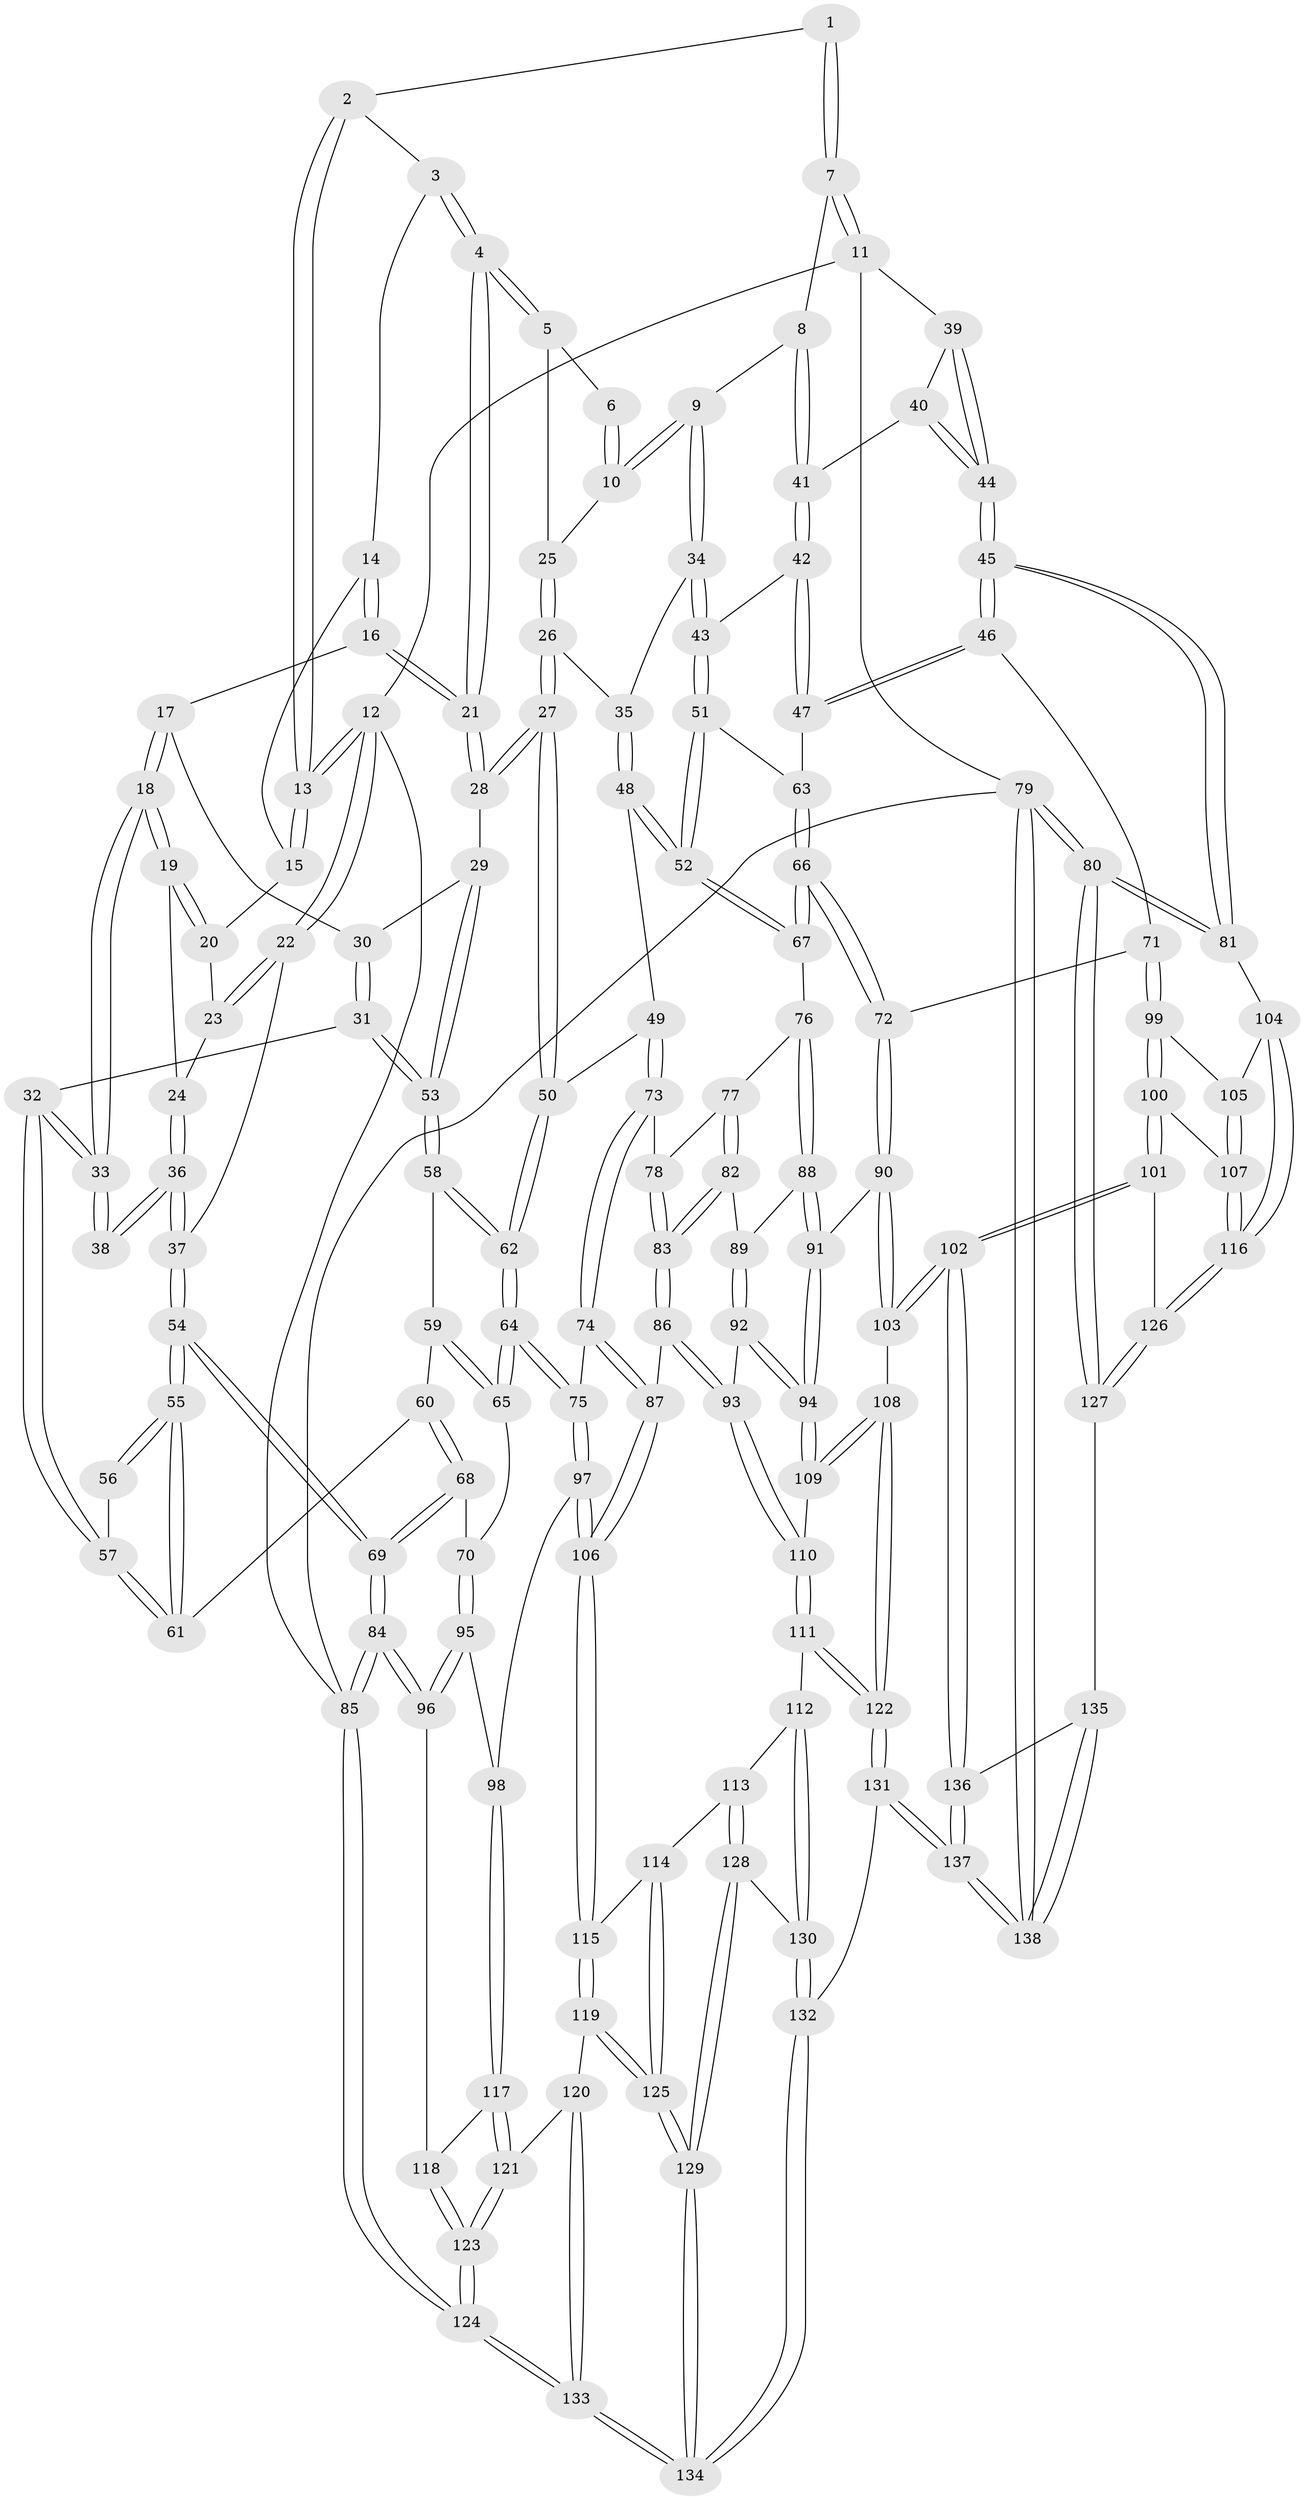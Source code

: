 // Generated by graph-tools (version 1.1) at 2025/03/03/09/25 03:03:19]
// undirected, 138 vertices, 342 edges
graph export_dot {
graph [start="1"]
  node [color=gray90,style=filled];
  1 [pos="+0.5531134404345699+0"];
  2 [pos="+0.22415388964694097+0"];
  3 [pos="+0.2374400709998937+0"];
  4 [pos="+0.39673485609789455+0.17344424851679976"];
  5 [pos="+0.4682886555512997+0.15507993335848208"];
  6 [pos="+0.5300521221223491+0.007975236709460352"];
  7 [pos="+1+0"];
  8 [pos="+0.8196948020860036+0.156480844203387"];
  9 [pos="+0.8151668143454497+0.16015027485053968"];
  10 [pos="+0.729330670855347+0.16773353519470985"];
  11 [pos="+1+0"];
  12 [pos="+0+0"];
  13 [pos="+0+0"];
  14 [pos="+0.15122119834158812+0.14108982477267354"];
  15 [pos="+0.08185411460861519+0.15396112683220087"];
  16 [pos="+0.19272100947590573+0.19758873468883267"];
  17 [pos="+0.1835800978102926+0.2505252259178738"];
  18 [pos="+0.09202603166979009+0.2996548656004619"];
  19 [pos="+0.08120349653492426+0.2884100223932887"];
  20 [pos="+0.06420809223904517+0.17897246944405945"];
  21 [pos="+0.3921643851149199+0.18087776249334309"];
  22 [pos="+0+0.26209264057534976"];
  23 [pos="+0+0.21353736038262114"];
  24 [pos="+0.07517820211200804+0.28739976651949567"];
  25 [pos="+0.5857164928630344+0.20393572077194547"];
  26 [pos="+0.5694698259578149+0.31648953729646206"];
  27 [pos="+0.39473330415897107+0.35703715735930114"];
  28 [pos="+0.37313132782898806+0.32517458965337176"];
  29 [pos="+0.27539645989483214+0.3428656151891079"];
  30 [pos="+0.1918232059461883+0.2624428159209003"];
  31 [pos="+0.1570754429243364+0.3855188494667161"];
  32 [pos="+0.0997582377316644+0.3765712246152921"];
  33 [pos="+0.0901048355949111+0.3585023835470466"];
  34 [pos="+0.7861125778496052+0.26349172101988855"];
  35 [pos="+0.5886318930211594+0.35170381055522276"];
  36 [pos="+0+0.298617121957818"];
  37 [pos="+0+0.2742855829412813"];
  38 [pos="+0.062022676002152805+0.35795830859620337"];
  39 [pos="+1+0.2091914348675655"];
  40 [pos="+0.9573463546294638+0.3375906337974535"];
  41 [pos="+0.9285739826904719+0.32854270584274325"];
  42 [pos="+0.9264741234927422+0.4150806833875111"];
  43 [pos="+0.7713273779313807+0.3623255715282307"];
  44 [pos="+1+0.5251326238948263"];
  45 [pos="+1+0.5462718060533073"];
  46 [pos="+0.9608847208201305+0.4725164434313273"];
  47 [pos="+0.9499628054686772+0.46752783157760947"];
  48 [pos="+0.6038535742868486+0.4189330083713375"];
  49 [pos="+0.4570823063326961+0.465021683746947"];
  50 [pos="+0.41403485768306986+0.4329177641738455"];
  51 [pos="+0.7470158750732507+0.4273130766394886"];
  52 [pos="+0.7055392895065532+0.47763980445269355"];
  53 [pos="+0.21214815063242068+0.4063816879726274"];
  54 [pos="+0+0.4173009737666381"];
  55 [pos="+0+0.42105086534408126"];
  56 [pos="+0+0.39766737585594"];
  57 [pos="+0.08004454090550299+0.4242330658851466"];
  58 [pos="+0.21701958853108072+0.4506359019141397"];
  59 [pos="+0.17233382174725168+0.48788457494793785"];
  60 [pos="+0.07560409738295294+0.47910930940630564"];
  61 [pos="+0.07116335811044447+0.46034232986989"];
  62 [pos="+0.2991137166964947+0.5237320153258721"];
  63 [pos="+0.910550439853901+0.47532855757926484"];
  64 [pos="+0.2900653527918281+0.580314698752237"];
  65 [pos="+0.16858790068352414+0.5683258363525306"];
  66 [pos="+0.8048968814834228+0.5942763838777869"];
  67 [pos="+0.7056824696614072+0.4862379853890618"];
  68 [pos="+0.057363813310020016+0.5377921718653357"];
  69 [pos="+0+0.628618824714234"];
  70 [pos="+0.11978184954825176+0.5999066067871996"];
  71 [pos="+0.8331818555529881+0.6348653424649646"];
  72 [pos="+0.8220157934733754+0.6303415791684059"];
  73 [pos="+0.4752730173270329+0.5290244662883827"];
  74 [pos="+0.45137786218039777+0.5712255063967021"];
  75 [pos="+0.3101383111536269+0.6398686117754692"];
  76 [pos="+0.7054425568827897+0.4865106641647962"];
  77 [pos="+0.49357086972750625+0.5382681509146834"];
  78 [pos="+0.48937950874163794+0.536992993414745"];
  79 [pos="+1+1"];
  80 [pos="+1+0.9675394654940523"];
  81 [pos="+1+0.5968342853376387"];
  82 [pos="+0.586362849073067+0.5904930565630316"];
  83 [pos="+0.5259409763666287+0.6399712232497616"];
  84 [pos="+0+0.6941484245293967"];
  85 [pos="+0+1"];
  86 [pos="+0.5038987377648085+0.700407458634474"];
  87 [pos="+0.4757239326522171+0.6933447578276981"];
  88 [pos="+0.6331283695891176+0.5914635520631397"];
  89 [pos="+0.6259642495952628+0.5947296628768733"];
  90 [pos="+0.758134791967551+0.687940318843823"];
  91 [pos="+0.6968452243482983+0.6944518873013712"];
  92 [pos="+0.6043334293985198+0.6419831042582915"];
  93 [pos="+0.5213866274619201+0.7137247495492604"];
  94 [pos="+0.6415154007482277+0.7519592682029892"];
  95 [pos="+0.11849794730445277+0.6805572051310608"];
  96 [pos="+0+0.7211226461417571"];
  97 [pos="+0.3093477885381839+0.6521880719809664"];
  98 [pos="+0.16785198510885646+0.7158140717342342"];
  99 [pos="+0.8637484515014887+0.6507186001599236"];
  100 [pos="+0.8559759318772083+0.716358842570476"];
  101 [pos="+0.8212885207397508+0.8319395442185836"];
  102 [pos="+0.7864489707609842+0.8521117939903812"];
  103 [pos="+0.7760751641104284+0.8417712593861836"];
  104 [pos="+1+0.6372683089908344"];
  105 [pos="+0.9131085087412744+0.6551439016784064"];
  106 [pos="+0.3632953265360598+0.7224962070590757"];
  107 [pos="+0.919052654726512+0.8115401760821388"];
  108 [pos="+0.6609433255461844+0.8037946435807483"];
  109 [pos="+0.635309760690935+0.7624993233275801"];
  110 [pos="+0.5486650170442611+0.7580251406864161"];
  111 [pos="+0.5301660706240998+0.7957732466882925"];
  112 [pos="+0.4501114899842543+0.8284798144057038"];
  113 [pos="+0.3885396700904668+0.8030908627179426"];
  114 [pos="+0.3649088115250349+0.7766944354278597"];
  115 [pos="+0.36042467518309046+0.7692333996135599"];
  116 [pos="+0.9200542387068661+0.8168273583677806"];
  117 [pos="+0.17400416801370341+0.7813729571616783"];
  118 [pos="+0.05016852636686528+0.8083430602416617"];
  119 [pos="+0.253284118732275+0.8275423383973624"];
  120 [pos="+0.19779233022868806+0.8234076030871216"];
  121 [pos="+0.1822375743377529+0.8022150512843521"];
  122 [pos="+0.580233049961093+0.973720791544852"];
  123 [pos="+0.06285573783145852+0.8678763604703764"];
  124 [pos="+0+1"];
  125 [pos="+0.30976134654679643+0.9242402009511496"];
  126 [pos="+0.9198627174575849+0.8204408704402275"];
  127 [pos="+0.9983141173977172+0.8734351662692126"];
  128 [pos="+0.38292553887233216+0.8755539217018603"];
  129 [pos="+0.3461803873640038+1"];
  130 [pos="+0.4609212562779796+0.8871553761139097"];
  131 [pos="+0.5631023521323646+1"];
  132 [pos="+0.5406826144969731+1"];
  133 [pos="+0.08307859190448626+1"];
  134 [pos="+0.3553237120715261+1"];
  135 [pos="+0.8705238840357181+0.9323043971247306"];
  136 [pos="+0.7861639932509856+0.8611322782513585"];
  137 [pos="+0.5974118674117224+1"];
  138 [pos="+0.9369855698802889+1"];
  1 -- 2;
  1 -- 7;
  1 -- 7;
  2 -- 3;
  2 -- 13;
  2 -- 13;
  3 -- 4;
  3 -- 4;
  3 -- 14;
  4 -- 5;
  4 -- 5;
  4 -- 21;
  4 -- 21;
  5 -- 6;
  5 -- 25;
  6 -- 10;
  6 -- 10;
  7 -- 8;
  7 -- 11;
  7 -- 11;
  8 -- 9;
  8 -- 41;
  8 -- 41;
  9 -- 10;
  9 -- 10;
  9 -- 34;
  9 -- 34;
  10 -- 25;
  11 -- 12;
  11 -- 39;
  11 -- 79;
  12 -- 13;
  12 -- 13;
  12 -- 22;
  12 -- 22;
  12 -- 85;
  13 -- 15;
  13 -- 15;
  14 -- 15;
  14 -- 16;
  14 -- 16;
  15 -- 20;
  16 -- 17;
  16 -- 21;
  16 -- 21;
  17 -- 18;
  17 -- 18;
  17 -- 30;
  18 -- 19;
  18 -- 19;
  18 -- 33;
  18 -- 33;
  19 -- 20;
  19 -- 20;
  19 -- 24;
  20 -- 23;
  21 -- 28;
  21 -- 28;
  22 -- 23;
  22 -- 23;
  22 -- 37;
  23 -- 24;
  24 -- 36;
  24 -- 36;
  25 -- 26;
  25 -- 26;
  26 -- 27;
  26 -- 27;
  26 -- 35;
  27 -- 28;
  27 -- 28;
  27 -- 50;
  27 -- 50;
  28 -- 29;
  29 -- 30;
  29 -- 53;
  29 -- 53;
  30 -- 31;
  30 -- 31;
  31 -- 32;
  31 -- 53;
  31 -- 53;
  32 -- 33;
  32 -- 33;
  32 -- 57;
  32 -- 57;
  33 -- 38;
  33 -- 38;
  34 -- 35;
  34 -- 43;
  34 -- 43;
  35 -- 48;
  35 -- 48;
  36 -- 37;
  36 -- 37;
  36 -- 38;
  36 -- 38;
  37 -- 54;
  37 -- 54;
  39 -- 40;
  39 -- 44;
  39 -- 44;
  40 -- 41;
  40 -- 44;
  40 -- 44;
  41 -- 42;
  41 -- 42;
  42 -- 43;
  42 -- 47;
  42 -- 47;
  43 -- 51;
  43 -- 51;
  44 -- 45;
  44 -- 45;
  45 -- 46;
  45 -- 46;
  45 -- 81;
  45 -- 81;
  46 -- 47;
  46 -- 47;
  46 -- 71;
  47 -- 63;
  48 -- 49;
  48 -- 52;
  48 -- 52;
  49 -- 50;
  49 -- 73;
  49 -- 73;
  50 -- 62;
  50 -- 62;
  51 -- 52;
  51 -- 52;
  51 -- 63;
  52 -- 67;
  52 -- 67;
  53 -- 58;
  53 -- 58;
  54 -- 55;
  54 -- 55;
  54 -- 69;
  54 -- 69;
  55 -- 56;
  55 -- 56;
  55 -- 61;
  55 -- 61;
  56 -- 57;
  57 -- 61;
  57 -- 61;
  58 -- 59;
  58 -- 62;
  58 -- 62;
  59 -- 60;
  59 -- 65;
  59 -- 65;
  60 -- 61;
  60 -- 68;
  60 -- 68;
  62 -- 64;
  62 -- 64;
  63 -- 66;
  63 -- 66;
  64 -- 65;
  64 -- 65;
  64 -- 75;
  64 -- 75;
  65 -- 70;
  66 -- 67;
  66 -- 67;
  66 -- 72;
  66 -- 72;
  67 -- 76;
  68 -- 69;
  68 -- 69;
  68 -- 70;
  69 -- 84;
  69 -- 84;
  70 -- 95;
  70 -- 95;
  71 -- 72;
  71 -- 99;
  71 -- 99;
  72 -- 90;
  72 -- 90;
  73 -- 74;
  73 -- 74;
  73 -- 78;
  74 -- 75;
  74 -- 87;
  74 -- 87;
  75 -- 97;
  75 -- 97;
  76 -- 77;
  76 -- 88;
  76 -- 88;
  77 -- 78;
  77 -- 82;
  77 -- 82;
  78 -- 83;
  78 -- 83;
  79 -- 80;
  79 -- 80;
  79 -- 138;
  79 -- 138;
  79 -- 85;
  80 -- 81;
  80 -- 81;
  80 -- 127;
  80 -- 127;
  81 -- 104;
  82 -- 83;
  82 -- 83;
  82 -- 89;
  83 -- 86;
  83 -- 86;
  84 -- 85;
  84 -- 85;
  84 -- 96;
  84 -- 96;
  85 -- 124;
  85 -- 124;
  86 -- 87;
  86 -- 93;
  86 -- 93;
  87 -- 106;
  87 -- 106;
  88 -- 89;
  88 -- 91;
  88 -- 91;
  89 -- 92;
  89 -- 92;
  90 -- 91;
  90 -- 103;
  90 -- 103;
  91 -- 94;
  91 -- 94;
  92 -- 93;
  92 -- 94;
  92 -- 94;
  93 -- 110;
  93 -- 110;
  94 -- 109;
  94 -- 109;
  95 -- 96;
  95 -- 96;
  95 -- 98;
  96 -- 118;
  97 -- 98;
  97 -- 106;
  97 -- 106;
  98 -- 117;
  98 -- 117;
  99 -- 100;
  99 -- 100;
  99 -- 105;
  100 -- 101;
  100 -- 101;
  100 -- 107;
  101 -- 102;
  101 -- 102;
  101 -- 126;
  102 -- 103;
  102 -- 103;
  102 -- 136;
  102 -- 136;
  103 -- 108;
  104 -- 105;
  104 -- 116;
  104 -- 116;
  105 -- 107;
  105 -- 107;
  106 -- 115;
  106 -- 115;
  107 -- 116;
  107 -- 116;
  108 -- 109;
  108 -- 109;
  108 -- 122;
  108 -- 122;
  109 -- 110;
  110 -- 111;
  110 -- 111;
  111 -- 112;
  111 -- 122;
  111 -- 122;
  112 -- 113;
  112 -- 130;
  112 -- 130;
  113 -- 114;
  113 -- 128;
  113 -- 128;
  114 -- 115;
  114 -- 125;
  114 -- 125;
  115 -- 119;
  115 -- 119;
  116 -- 126;
  116 -- 126;
  117 -- 118;
  117 -- 121;
  117 -- 121;
  118 -- 123;
  118 -- 123;
  119 -- 120;
  119 -- 125;
  119 -- 125;
  120 -- 121;
  120 -- 133;
  120 -- 133;
  121 -- 123;
  121 -- 123;
  122 -- 131;
  122 -- 131;
  123 -- 124;
  123 -- 124;
  124 -- 133;
  124 -- 133;
  125 -- 129;
  125 -- 129;
  126 -- 127;
  126 -- 127;
  127 -- 135;
  128 -- 129;
  128 -- 129;
  128 -- 130;
  129 -- 134;
  129 -- 134;
  130 -- 132;
  130 -- 132;
  131 -- 132;
  131 -- 137;
  131 -- 137;
  132 -- 134;
  132 -- 134;
  133 -- 134;
  133 -- 134;
  135 -- 136;
  135 -- 138;
  135 -- 138;
  136 -- 137;
  136 -- 137;
  137 -- 138;
  137 -- 138;
}
